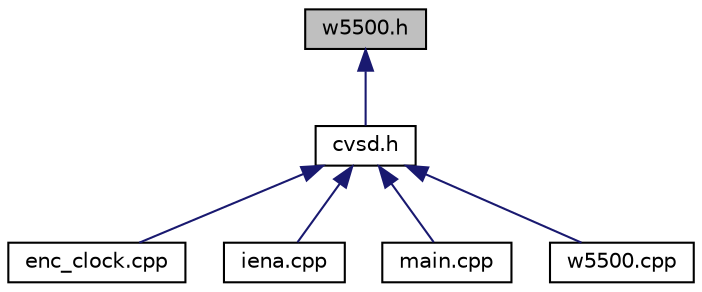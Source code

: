 digraph "w5500.h"
{
  edge [fontname="Helvetica",fontsize="10",labelfontname="Helvetica",labelfontsize="10"];
  node [fontname="Helvetica",fontsize="10",shape=record];
  Node1 [label="w5500.h",height=0.2,width=0.4,color="black", fillcolor="grey75", style="filled", fontcolor="black"];
  Node1 -> Node2 [dir="back",color="midnightblue",fontsize="10",style="solid",fontname="Helvetica"];
  Node2 [label="cvsd.h",height=0.2,width=0.4,color="black", fillcolor="white", style="filled",URL="$cvsd_8h.html",tooltip="This header file provide Macros, Includes and declarations of some functions used by main..."];
  Node2 -> Node3 [dir="back",color="midnightblue",fontsize="10",style="solid",fontname="Helvetica"];
  Node3 [label="enc_clock.cpp",height=0.2,width=0.4,color="black", fillcolor="white", style="filled",URL="$enc__clock_8cpp.html"];
  Node2 -> Node4 [dir="back",color="midnightblue",fontsize="10",style="solid",fontname="Helvetica"];
  Node4 [label="iena.cpp",height=0.2,width=0.4,color="black", fillcolor="white", style="filled",URL="$iena_8cpp.html"];
  Node2 -> Node5 [dir="back",color="midnightblue",fontsize="10",style="solid",fontname="Helvetica"];
  Node5 [label="main.cpp",height=0.2,width=0.4,color="black", fillcolor="white", style="filled",URL="$main_8cpp.html",tooltip="The main.cpp file. "];
  Node2 -> Node6 [dir="back",color="midnightblue",fontsize="10",style="solid",fontname="Helvetica"];
  Node6 [label="w5500.cpp",height=0.2,width=0.4,color="black", fillcolor="white", style="filled",URL="$w5500_8cpp.html"];
}
